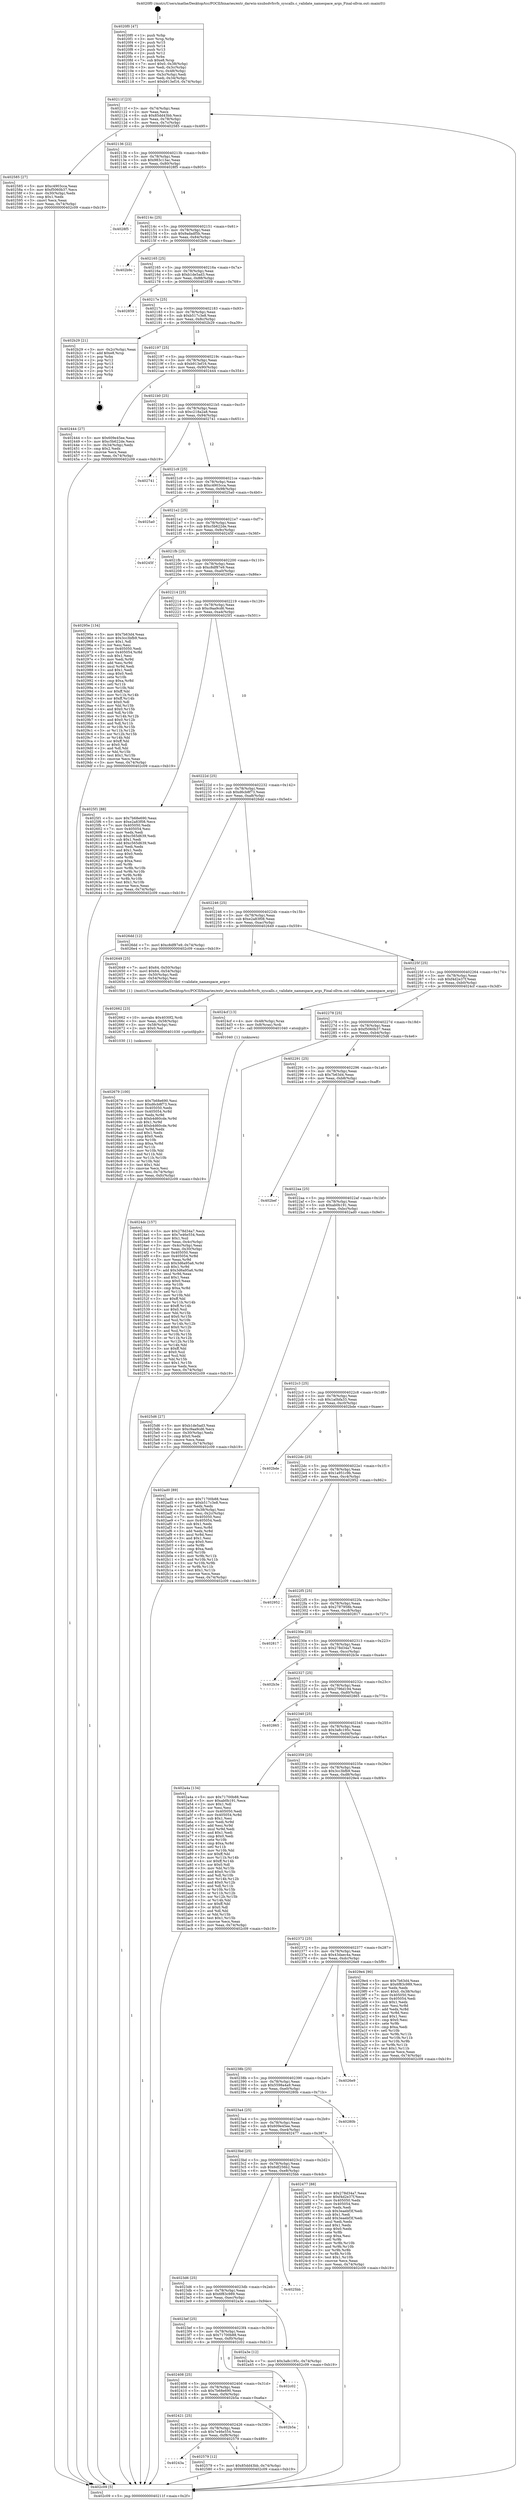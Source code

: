 digraph "0x4020f0" {
  label = "0x4020f0 (/mnt/c/Users/mathe/Desktop/tcc/POCII/binaries/extr_darwin-xnubsdvfsvfs_syscalls.c_validate_namespace_args_Final-ollvm.out::main(0))"
  labelloc = "t"
  node[shape=record]

  Entry [label="",width=0.3,height=0.3,shape=circle,fillcolor=black,style=filled]
  "0x40211f" [label="{
     0x40211f [23]\l
     | [instrs]\l
     &nbsp;&nbsp;0x40211f \<+3\>: mov -0x74(%rbp),%eax\l
     &nbsp;&nbsp;0x402122 \<+2\>: mov %eax,%ecx\l
     &nbsp;&nbsp;0x402124 \<+6\>: sub $0x85dd43bb,%ecx\l
     &nbsp;&nbsp;0x40212a \<+3\>: mov %eax,-0x78(%rbp)\l
     &nbsp;&nbsp;0x40212d \<+3\>: mov %ecx,-0x7c(%rbp)\l
     &nbsp;&nbsp;0x402130 \<+6\>: je 0000000000402585 \<main+0x495\>\l
  }"]
  "0x402585" [label="{
     0x402585 [27]\l
     | [instrs]\l
     &nbsp;&nbsp;0x402585 \<+5\>: mov $0xc4903cca,%eax\l
     &nbsp;&nbsp;0x40258a \<+5\>: mov $0xf5060b37,%ecx\l
     &nbsp;&nbsp;0x40258f \<+3\>: mov -0x30(%rbp),%edx\l
     &nbsp;&nbsp;0x402592 \<+3\>: cmp $0x1,%edx\l
     &nbsp;&nbsp;0x402595 \<+3\>: cmovl %ecx,%eax\l
     &nbsp;&nbsp;0x402598 \<+3\>: mov %eax,-0x74(%rbp)\l
     &nbsp;&nbsp;0x40259b \<+5\>: jmp 0000000000402c09 \<main+0xb19\>\l
  }"]
  "0x402136" [label="{
     0x402136 [22]\l
     | [instrs]\l
     &nbsp;&nbsp;0x402136 \<+5\>: jmp 000000000040213b \<main+0x4b\>\l
     &nbsp;&nbsp;0x40213b \<+3\>: mov -0x78(%rbp),%eax\l
     &nbsp;&nbsp;0x40213e \<+5\>: sub $0x983c13ac,%eax\l
     &nbsp;&nbsp;0x402143 \<+3\>: mov %eax,-0x80(%rbp)\l
     &nbsp;&nbsp;0x402146 \<+6\>: je 00000000004028f5 \<main+0x805\>\l
  }"]
  Exit [label="",width=0.3,height=0.3,shape=circle,fillcolor=black,style=filled,peripheries=2]
  "0x4028f5" [label="{
     0x4028f5\l
  }", style=dashed]
  "0x40214c" [label="{
     0x40214c [25]\l
     | [instrs]\l
     &nbsp;&nbsp;0x40214c \<+5\>: jmp 0000000000402151 \<main+0x61\>\l
     &nbsp;&nbsp;0x402151 \<+3\>: mov -0x78(%rbp),%eax\l
     &nbsp;&nbsp;0x402154 \<+5\>: sub $0x9adadf5b,%eax\l
     &nbsp;&nbsp;0x402159 \<+6\>: mov %eax,-0x84(%rbp)\l
     &nbsp;&nbsp;0x40215f \<+6\>: je 0000000000402b9c \<main+0xaac\>\l
  }"]
  "0x402679" [label="{
     0x402679 [100]\l
     | [instrs]\l
     &nbsp;&nbsp;0x402679 \<+5\>: mov $0x7b68e690,%esi\l
     &nbsp;&nbsp;0x40267e \<+5\>: mov $0xd6cb8f73,%ecx\l
     &nbsp;&nbsp;0x402683 \<+7\>: mov 0x405050,%edx\l
     &nbsp;&nbsp;0x40268a \<+8\>: mov 0x405054,%r8d\l
     &nbsp;&nbsp;0x402692 \<+3\>: mov %edx,%r9d\l
     &nbsp;&nbsp;0x402695 \<+7\>: sub $0xb4d60cde,%r9d\l
     &nbsp;&nbsp;0x40269c \<+4\>: sub $0x1,%r9d\l
     &nbsp;&nbsp;0x4026a0 \<+7\>: add $0xb4d60cde,%r9d\l
     &nbsp;&nbsp;0x4026a7 \<+4\>: imul %r9d,%edx\l
     &nbsp;&nbsp;0x4026ab \<+3\>: and $0x1,%edx\l
     &nbsp;&nbsp;0x4026ae \<+3\>: cmp $0x0,%edx\l
     &nbsp;&nbsp;0x4026b1 \<+4\>: sete %r10b\l
     &nbsp;&nbsp;0x4026b5 \<+4\>: cmp $0xa,%r8d\l
     &nbsp;&nbsp;0x4026b9 \<+4\>: setl %r11b\l
     &nbsp;&nbsp;0x4026bd \<+3\>: mov %r10b,%bl\l
     &nbsp;&nbsp;0x4026c0 \<+3\>: and %r11b,%bl\l
     &nbsp;&nbsp;0x4026c3 \<+3\>: xor %r11b,%r10b\l
     &nbsp;&nbsp;0x4026c6 \<+3\>: or %r10b,%bl\l
     &nbsp;&nbsp;0x4026c9 \<+3\>: test $0x1,%bl\l
     &nbsp;&nbsp;0x4026cc \<+3\>: cmovne %ecx,%esi\l
     &nbsp;&nbsp;0x4026cf \<+3\>: mov %esi,-0x74(%rbp)\l
     &nbsp;&nbsp;0x4026d2 \<+6\>: mov %eax,-0xfc(%rbp)\l
     &nbsp;&nbsp;0x4026d8 \<+5\>: jmp 0000000000402c09 \<main+0xb19\>\l
  }"]
  "0x402b9c" [label="{
     0x402b9c\l
  }", style=dashed]
  "0x402165" [label="{
     0x402165 [25]\l
     | [instrs]\l
     &nbsp;&nbsp;0x402165 \<+5\>: jmp 000000000040216a \<main+0x7a\>\l
     &nbsp;&nbsp;0x40216a \<+3\>: mov -0x78(%rbp),%eax\l
     &nbsp;&nbsp;0x40216d \<+5\>: sub $0xb1de5ad3,%eax\l
     &nbsp;&nbsp;0x402172 \<+6\>: mov %eax,-0x88(%rbp)\l
     &nbsp;&nbsp;0x402178 \<+6\>: je 0000000000402859 \<main+0x769\>\l
  }"]
  "0x402662" [label="{
     0x402662 [23]\l
     | [instrs]\l
     &nbsp;&nbsp;0x402662 \<+10\>: movabs $0x4030f2,%rdi\l
     &nbsp;&nbsp;0x40266c \<+3\>: mov %eax,-0x58(%rbp)\l
     &nbsp;&nbsp;0x40266f \<+3\>: mov -0x58(%rbp),%esi\l
     &nbsp;&nbsp;0x402672 \<+2\>: mov $0x0,%al\l
     &nbsp;&nbsp;0x402674 \<+5\>: call 0000000000401030 \<printf@plt\>\l
     | [calls]\l
     &nbsp;&nbsp;0x401030 \{1\} (unknown)\l
  }"]
  "0x402859" [label="{
     0x402859\l
  }", style=dashed]
  "0x40217e" [label="{
     0x40217e [25]\l
     | [instrs]\l
     &nbsp;&nbsp;0x40217e \<+5\>: jmp 0000000000402183 \<main+0x93\>\l
     &nbsp;&nbsp;0x402183 \<+3\>: mov -0x78(%rbp),%eax\l
     &nbsp;&nbsp;0x402186 \<+5\>: sub $0xb517c3e8,%eax\l
     &nbsp;&nbsp;0x40218b \<+6\>: mov %eax,-0x8c(%rbp)\l
     &nbsp;&nbsp;0x402191 \<+6\>: je 0000000000402b29 \<main+0xa39\>\l
  }"]
  "0x40243a" [label="{
     0x40243a\l
  }", style=dashed]
  "0x402b29" [label="{
     0x402b29 [21]\l
     | [instrs]\l
     &nbsp;&nbsp;0x402b29 \<+3\>: mov -0x2c(%rbp),%eax\l
     &nbsp;&nbsp;0x402b2c \<+7\>: add $0xe8,%rsp\l
     &nbsp;&nbsp;0x402b33 \<+1\>: pop %rbx\l
     &nbsp;&nbsp;0x402b34 \<+2\>: pop %r12\l
     &nbsp;&nbsp;0x402b36 \<+2\>: pop %r13\l
     &nbsp;&nbsp;0x402b38 \<+2\>: pop %r14\l
     &nbsp;&nbsp;0x402b3a \<+2\>: pop %r15\l
     &nbsp;&nbsp;0x402b3c \<+1\>: pop %rbp\l
     &nbsp;&nbsp;0x402b3d \<+1\>: ret\l
  }"]
  "0x402197" [label="{
     0x402197 [25]\l
     | [instrs]\l
     &nbsp;&nbsp;0x402197 \<+5\>: jmp 000000000040219c \<main+0xac\>\l
     &nbsp;&nbsp;0x40219c \<+3\>: mov -0x78(%rbp),%eax\l
     &nbsp;&nbsp;0x40219f \<+5\>: sub $0xb913ef16,%eax\l
     &nbsp;&nbsp;0x4021a4 \<+6\>: mov %eax,-0x90(%rbp)\l
     &nbsp;&nbsp;0x4021aa \<+6\>: je 0000000000402444 \<main+0x354\>\l
  }"]
  "0x402579" [label="{
     0x402579 [12]\l
     | [instrs]\l
     &nbsp;&nbsp;0x402579 \<+7\>: movl $0x85dd43bb,-0x74(%rbp)\l
     &nbsp;&nbsp;0x402580 \<+5\>: jmp 0000000000402c09 \<main+0xb19\>\l
  }"]
  "0x402444" [label="{
     0x402444 [27]\l
     | [instrs]\l
     &nbsp;&nbsp;0x402444 \<+5\>: mov $0x609e45ee,%eax\l
     &nbsp;&nbsp;0x402449 \<+5\>: mov $0xc5b622de,%ecx\l
     &nbsp;&nbsp;0x40244e \<+3\>: mov -0x34(%rbp),%edx\l
     &nbsp;&nbsp;0x402451 \<+3\>: cmp $0x2,%edx\l
     &nbsp;&nbsp;0x402454 \<+3\>: cmovne %ecx,%eax\l
     &nbsp;&nbsp;0x402457 \<+3\>: mov %eax,-0x74(%rbp)\l
     &nbsp;&nbsp;0x40245a \<+5\>: jmp 0000000000402c09 \<main+0xb19\>\l
  }"]
  "0x4021b0" [label="{
     0x4021b0 [25]\l
     | [instrs]\l
     &nbsp;&nbsp;0x4021b0 \<+5\>: jmp 00000000004021b5 \<main+0xc5\>\l
     &nbsp;&nbsp;0x4021b5 \<+3\>: mov -0x78(%rbp),%eax\l
     &nbsp;&nbsp;0x4021b8 \<+5\>: sub $0xc218a2a8,%eax\l
     &nbsp;&nbsp;0x4021bd \<+6\>: mov %eax,-0x94(%rbp)\l
     &nbsp;&nbsp;0x4021c3 \<+6\>: je 0000000000402741 \<main+0x651\>\l
  }"]
  "0x402c09" [label="{
     0x402c09 [5]\l
     | [instrs]\l
     &nbsp;&nbsp;0x402c09 \<+5\>: jmp 000000000040211f \<main+0x2f\>\l
  }"]
  "0x4020f0" [label="{
     0x4020f0 [47]\l
     | [instrs]\l
     &nbsp;&nbsp;0x4020f0 \<+1\>: push %rbp\l
     &nbsp;&nbsp;0x4020f1 \<+3\>: mov %rsp,%rbp\l
     &nbsp;&nbsp;0x4020f4 \<+2\>: push %r15\l
     &nbsp;&nbsp;0x4020f6 \<+2\>: push %r14\l
     &nbsp;&nbsp;0x4020f8 \<+2\>: push %r13\l
     &nbsp;&nbsp;0x4020fa \<+2\>: push %r12\l
     &nbsp;&nbsp;0x4020fc \<+1\>: push %rbx\l
     &nbsp;&nbsp;0x4020fd \<+7\>: sub $0xe8,%rsp\l
     &nbsp;&nbsp;0x402104 \<+7\>: movl $0x0,-0x38(%rbp)\l
     &nbsp;&nbsp;0x40210b \<+3\>: mov %edi,-0x3c(%rbp)\l
     &nbsp;&nbsp;0x40210e \<+4\>: mov %rsi,-0x48(%rbp)\l
     &nbsp;&nbsp;0x402112 \<+3\>: mov -0x3c(%rbp),%edi\l
     &nbsp;&nbsp;0x402115 \<+3\>: mov %edi,-0x34(%rbp)\l
     &nbsp;&nbsp;0x402118 \<+7\>: movl $0xb913ef16,-0x74(%rbp)\l
  }"]
  "0x402421" [label="{
     0x402421 [25]\l
     | [instrs]\l
     &nbsp;&nbsp;0x402421 \<+5\>: jmp 0000000000402426 \<main+0x336\>\l
     &nbsp;&nbsp;0x402426 \<+3\>: mov -0x78(%rbp),%eax\l
     &nbsp;&nbsp;0x402429 \<+5\>: sub $0x7e46e554,%eax\l
     &nbsp;&nbsp;0x40242e \<+6\>: mov %eax,-0xf8(%rbp)\l
     &nbsp;&nbsp;0x402434 \<+6\>: je 0000000000402579 \<main+0x489\>\l
  }"]
  "0x402741" [label="{
     0x402741\l
  }", style=dashed]
  "0x4021c9" [label="{
     0x4021c9 [25]\l
     | [instrs]\l
     &nbsp;&nbsp;0x4021c9 \<+5\>: jmp 00000000004021ce \<main+0xde\>\l
     &nbsp;&nbsp;0x4021ce \<+3\>: mov -0x78(%rbp),%eax\l
     &nbsp;&nbsp;0x4021d1 \<+5\>: sub $0xc4903cca,%eax\l
     &nbsp;&nbsp;0x4021d6 \<+6\>: mov %eax,-0x98(%rbp)\l
     &nbsp;&nbsp;0x4021dc \<+6\>: je 00000000004025a0 \<main+0x4b0\>\l
  }"]
  "0x402b5a" [label="{
     0x402b5a\l
  }", style=dashed]
  "0x4025a0" [label="{
     0x4025a0\l
  }", style=dashed]
  "0x4021e2" [label="{
     0x4021e2 [25]\l
     | [instrs]\l
     &nbsp;&nbsp;0x4021e2 \<+5\>: jmp 00000000004021e7 \<main+0xf7\>\l
     &nbsp;&nbsp;0x4021e7 \<+3\>: mov -0x78(%rbp),%eax\l
     &nbsp;&nbsp;0x4021ea \<+5\>: sub $0xc5b622de,%eax\l
     &nbsp;&nbsp;0x4021ef \<+6\>: mov %eax,-0x9c(%rbp)\l
     &nbsp;&nbsp;0x4021f5 \<+6\>: je 000000000040245f \<main+0x36f\>\l
  }"]
  "0x402408" [label="{
     0x402408 [25]\l
     | [instrs]\l
     &nbsp;&nbsp;0x402408 \<+5\>: jmp 000000000040240d \<main+0x31d\>\l
     &nbsp;&nbsp;0x40240d \<+3\>: mov -0x78(%rbp),%eax\l
     &nbsp;&nbsp;0x402410 \<+5\>: sub $0x7b68e690,%eax\l
     &nbsp;&nbsp;0x402415 \<+6\>: mov %eax,-0xf4(%rbp)\l
     &nbsp;&nbsp;0x40241b \<+6\>: je 0000000000402b5a \<main+0xa6a\>\l
  }"]
  "0x40245f" [label="{
     0x40245f\l
  }", style=dashed]
  "0x4021fb" [label="{
     0x4021fb [25]\l
     | [instrs]\l
     &nbsp;&nbsp;0x4021fb \<+5\>: jmp 0000000000402200 \<main+0x110\>\l
     &nbsp;&nbsp;0x402200 \<+3\>: mov -0x78(%rbp),%eax\l
     &nbsp;&nbsp;0x402203 \<+5\>: sub $0xc8df87e9,%eax\l
     &nbsp;&nbsp;0x402208 \<+6\>: mov %eax,-0xa0(%rbp)\l
     &nbsp;&nbsp;0x40220e \<+6\>: je 000000000040295e \<main+0x86e\>\l
  }"]
  "0x402c02" [label="{
     0x402c02\l
  }", style=dashed]
  "0x40295e" [label="{
     0x40295e [134]\l
     | [instrs]\l
     &nbsp;&nbsp;0x40295e \<+5\>: mov $0x7b63d4,%eax\l
     &nbsp;&nbsp;0x402963 \<+5\>: mov $0x3cc3bfb9,%ecx\l
     &nbsp;&nbsp;0x402968 \<+2\>: mov $0x1,%dl\l
     &nbsp;&nbsp;0x40296a \<+2\>: xor %esi,%esi\l
     &nbsp;&nbsp;0x40296c \<+7\>: mov 0x405050,%edi\l
     &nbsp;&nbsp;0x402973 \<+8\>: mov 0x405054,%r8d\l
     &nbsp;&nbsp;0x40297b \<+3\>: sub $0x1,%esi\l
     &nbsp;&nbsp;0x40297e \<+3\>: mov %edi,%r9d\l
     &nbsp;&nbsp;0x402981 \<+3\>: add %esi,%r9d\l
     &nbsp;&nbsp;0x402984 \<+4\>: imul %r9d,%edi\l
     &nbsp;&nbsp;0x402988 \<+3\>: and $0x1,%edi\l
     &nbsp;&nbsp;0x40298b \<+3\>: cmp $0x0,%edi\l
     &nbsp;&nbsp;0x40298e \<+4\>: sete %r10b\l
     &nbsp;&nbsp;0x402992 \<+4\>: cmp $0xa,%r8d\l
     &nbsp;&nbsp;0x402996 \<+4\>: setl %r11b\l
     &nbsp;&nbsp;0x40299a \<+3\>: mov %r10b,%bl\l
     &nbsp;&nbsp;0x40299d \<+3\>: xor $0xff,%bl\l
     &nbsp;&nbsp;0x4029a0 \<+3\>: mov %r11b,%r14b\l
     &nbsp;&nbsp;0x4029a3 \<+4\>: xor $0xff,%r14b\l
     &nbsp;&nbsp;0x4029a7 \<+3\>: xor $0x0,%dl\l
     &nbsp;&nbsp;0x4029aa \<+3\>: mov %bl,%r15b\l
     &nbsp;&nbsp;0x4029ad \<+4\>: and $0x0,%r15b\l
     &nbsp;&nbsp;0x4029b1 \<+3\>: and %dl,%r10b\l
     &nbsp;&nbsp;0x4029b4 \<+3\>: mov %r14b,%r12b\l
     &nbsp;&nbsp;0x4029b7 \<+4\>: and $0x0,%r12b\l
     &nbsp;&nbsp;0x4029bb \<+3\>: and %dl,%r11b\l
     &nbsp;&nbsp;0x4029be \<+3\>: or %r10b,%r15b\l
     &nbsp;&nbsp;0x4029c1 \<+3\>: or %r11b,%r12b\l
     &nbsp;&nbsp;0x4029c4 \<+3\>: xor %r12b,%r15b\l
     &nbsp;&nbsp;0x4029c7 \<+3\>: or %r14b,%bl\l
     &nbsp;&nbsp;0x4029ca \<+3\>: xor $0xff,%bl\l
     &nbsp;&nbsp;0x4029cd \<+3\>: or $0x0,%dl\l
     &nbsp;&nbsp;0x4029d0 \<+2\>: and %dl,%bl\l
     &nbsp;&nbsp;0x4029d2 \<+3\>: or %bl,%r15b\l
     &nbsp;&nbsp;0x4029d5 \<+4\>: test $0x1,%r15b\l
     &nbsp;&nbsp;0x4029d9 \<+3\>: cmovne %ecx,%eax\l
     &nbsp;&nbsp;0x4029dc \<+3\>: mov %eax,-0x74(%rbp)\l
     &nbsp;&nbsp;0x4029df \<+5\>: jmp 0000000000402c09 \<main+0xb19\>\l
  }"]
  "0x402214" [label="{
     0x402214 [25]\l
     | [instrs]\l
     &nbsp;&nbsp;0x402214 \<+5\>: jmp 0000000000402219 \<main+0x129\>\l
     &nbsp;&nbsp;0x402219 \<+3\>: mov -0x78(%rbp),%eax\l
     &nbsp;&nbsp;0x40221c \<+5\>: sub $0xc9aa9cd6,%eax\l
     &nbsp;&nbsp;0x402221 \<+6\>: mov %eax,-0xa4(%rbp)\l
     &nbsp;&nbsp;0x402227 \<+6\>: je 00000000004025f1 \<main+0x501\>\l
  }"]
  "0x4023ef" [label="{
     0x4023ef [25]\l
     | [instrs]\l
     &nbsp;&nbsp;0x4023ef \<+5\>: jmp 00000000004023f4 \<main+0x304\>\l
     &nbsp;&nbsp;0x4023f4 \<+3\>: mov -0x78(%rbp),%eax\l
     &nbsp;&nbsp;0x4023f7 \<+5\>: sub $0x71700b88,%eax\l
     &nbsp;&nbsp;0x4023fc \<+6\>: mov %eax,-0xf0(%rbp)\l
     &nbsp;&nbsp;0x402402 \<+6\>: je 0000000000402c02 \<main+0xb12\>\l
  }"]
  "0x4025f1" [label="{
     0x4025f1 [88]\l
     | [instrs]\l
     &nbsp;&nbsp;0x4025f1 \<+5\>: mov $0x7b68e690,%eax\l
     &nbsp;&nbsp;0x4025f6 \<+5\>: mov $0xe2a83f08,%ecx\l
     &nbsp;&nbsp;0x4025fb \<+7\>: mov 0x405050,%edx\l
     &nbsp;&nbsp;0x402602 \<+7\>: mov 0x405054,%esi\l
     &nbsp;&nbsp;0x402609 \<+2\>: mov %edx,%edi\l
     &nbsp;&nbsp;0x40260b \<+6\>: sub $0xc565d639,%edi\l
     &nbsp;&nbsp;0x402611 \<+3\>: sub $0x1,%edi\l
     &nbsp;&nbsp;0x402614 \<+6\>: add $0xc565d639,%edi\l
     &nbsp;&nbsp;0x40261a \<+3\>: imul %edi,%edx\l
     &nbsp;&nbsp;0x40261d \<+3\>: and $0x1,%edx\l
     &nbsp;&nbsp;0x402620 \<+3\>: cmp $0x0,%edx\l
     &nbsp;&nbsp;0x402623 \<+4\>: sete %r8b\l
     &nbsp;&nbsp;0x402627 \<+3\>: cmp $0xa,%esi\l
     &nbsp;&nbsp;0x40262a \<+4\>: setl %r9b\l
     &nbsp;&nbsp;0x40262e \<+3\>: mov %r8b,%r10b\l
     &nbsp;&nbsp;0x402631 \<+3\>: and %r9b,%r10b\l
     &nbsp;&nbsp;0x402634 \<+3\>: xor %r9b,%r8b\l
     &nbsp;&nbsp;0x402637 \<+3\>: or %r8b,%r10b\l
     &nbsp;&nbsp;0x40263a \<+4\>: test $0x1,%r10b\l
     &nbsp;&nbsp;0x40263e \<+3\>: cmovne %ecx,%eax\l
     &nbsp;&nbsp;0x402641 \<+3\>: mov %eax,-0x74(%rbp)\l
     &nbsp;&nbsp;0x402644 \<+5\>: jmp 0000000000402c09 \<main+0xb19\>\l
  }"]
  "0x40222d" [label="{
     0x40222d [25]\l
     | [instrs]\l
     &nbsp;&nbsp;0x40222d \<+5\>: jmp 0000000000402232 \<main+0x142\>\l
     &nbsp;&nbsp;0x402232 \<+3\>: mov -0x78(%rbp),%eax\l
     &nbsp;&nbsp;0x402235 \<+5\>: sub $0xd6cb8f73,%eax\l
     &nbsp;&nbsp;0x40223a \<+6\>: mov %eax,-0xa8(%rbp)\l
     &nbsp;&nbsp;0x402240 \<+6\>: je 00000000004026dd \<main+0x5ed\>\l
  }"]
  "0x402a3e" [label="{
     0x402a3e [12]\l
     | [instrs]\l
     &nbsp;&nbsp;0x402a3e \<+7\>: movl $0x3a8c195c,-0x74(%rbp)\l
     &nbsp;&nbsp;0x402a45 \<+5\>: jmp 0000000000402c09 \<main+0xb19\>\l
  }"]
  "0x4026dd" [label="{
     0x4026dd [12]\l
     | [instrs]\l
     &nbsp;&nbsp;0x4026dd \<+7\>: movl $0xc8df87e9,-0x74(%rbp)\l
     &nbsp;&nbsp;0x4026e4 \<+5\>: jmp 0000000000402c09 \<main+0xb19\>\l
  }"]
  "0x402246" [label="{
     0x402246 [25]\l
     | [instrs]\l
     &nbsp;&nbsp;0x402246 \<+5\>: jmp 000000000040224b \<main+0x15b\>\l
     &nbsp;&nbsp;0x40224b \<+3\>: mov -0x78(%rbp),%eax\l
     &nbsp;&nbsp;0x40224e \<+5\>: sub $0xe2a83f08,%eax\l
     &nbsp;&nbsp;0x402253 \<+6\>: mov %eax,-0xac(%rbp)\l
     &nbsp;&nbsp;0x402259 \<+6\>: je 0000000000402649 \<main+0x559\>\l
  }"]
  "0x4023d6" [label="{
     0x4023d6 [25]\l
     | [instrs]\l
     &nbsp;&nbsp;0x4023d6 \<+5\>: jmp 00000000004023db \<main+0x2eb\>\l
     &nbsp;&nbsp;0x4023db \<+3\>: mov -0x78(%rbp),%eax\l
     &nbsp;&nbsp;0x4023de \<+5\>: sub $0x6f83c989,%eax\l
     &nbsp;&nbsp;0x4023e3 \<+6\>: mov %eax,-0xec(%rbp)\l
     &nbsp;&nbsp;0x4023e9 \<+6\>: je 0000000000402a3e \<main+0x94e\>\l
  }"]
  "0x402649" [label="{
     0x402649 [25]\l
     | [instrs]\l
     &nbsp;&nbsp;0x402649 \<+7\>: movl $0x64,-0x50(%rbp)\l
     &nbsp;&nbsp;0x402650 \<+7\>: movl $0x64,-0x54(%rbp)\l
     &nbsp;&nbsp;0x402657 \<+3\>: mov -0x50(%rbp),%edi\l
     &nbsp;&nbsp;0x40265a \<+3\>: mov -0x54(%rbp),%esi\l
     &nbsp;&nbsp;0x40265d \<+5\>: call 00000000004015b0 \<validate_namespace_args\>\l
     | [calls]\l
     &nbsp;&nbsp;0x4015b0 \{1\} (/mnt/c/Users/mathe/Desktop/tcc/POCII/binaries/extr_darwin-xnubsdvfsvfs_syscalls.c_validate_namespace_args_Final-ollvm.out::validate_namespace_args)\l
  }"]
  "0x40225f" [label="{
     0x40225f [25]\l
     | [instrs]\l
     &nbsp;&nbsp;0x40225f \<+5\>: jmp 0000000000402264 \<main+0x174\>\l
     &nbsp;&nbsp;0x402264 \<+3\>: mov -0x78(%rbp),%eax\l
     &nbsp;&nbsp;0x402267 \<+5\>: sub $0xf4d2e37f,%eax\l
     &nbsp;&nbsp;0x40226c \<+6\>: mov %eax,-0xb0(%rbp)\l
     &nbsp;&nbsp;0x402272 \<+6\>: je 00000000004024cf \<main+0x3df\>\l
  }"]
  "0x4025bb" [label="{
     0x4025bb\l
  }", style=dashed]
  "0x4024cf" [label="{
     0x4024cf [13]\l
     | [instrs]\l
     &nbsp;&nbsp;0x4024cf \<+4\>: mov -0x48(%rbp),%rax\l
     &nbsp;&nbsp;0x4024d3 \<+4\>: mov 0x8(%rax),%rdi\l
     &nbsp;&nbsp;0x4024d7 \<+5\>: call 0000000000401040 \<atoi@plt\>\l
     | [calls]\l
     &nbsp;&nbsp;0x401040 \{1\} (unknown)\l
  }"]
  "0x402278" [label="{
     0x402278 [25]\l
     | [instrs]\l
     &nbsp;&nbsp;0x402278 \<+5\>: jmp 000000000040227d \<main+0x18d\>\l
     &nbsp;&nbsp;0x40227d \<+3\>: mov -0x78(%rbp),%eax\l
     &nbsp;&nbsp;0x402280 \<+5\>: sub $0xf5060b37,%eax\l
     &nbsp;&nbsp;0x402285 \<+6\>: mov %eax,-0xb4(%rbp)\l
     &nbsp;&nbsp;0x40228b \<+6\>: je 00000000004025d6 \<main+0x4e6\>\l
  }"]
  "0x4024dc" [label="{
     0x4024dc [157]\l
     | [instrs]\l
     &nbsp;&nbsp;0x4024dc \<+5\>: mov $0x278d34a7,%ecx\l
     &nbsp;&nbsp;0x4024e1 \<+5\>: mov $0x7e46e554,%edx\l
     &nbsp;&nbsp;0x4024e6 \<+3\>: mov $0x1,%sil\l
     &nbsp;&nbsp;0x4024e9 \<+3\>: mov %eax,-0x4c(%rbp)\l
     &nbsp;&nbsp;0x4024ec \<+3\>: mov -0x4c(%rbp),%eax\l
     &nbsp;&nbsp;0x4024ef \<+3\>: mov %eax,-0x30(%rbp)\l
     &nbsp;&nbsp;0x4024f2 \<+7\>: mov 0x405050,%eax\l
     &nbsp;&nbsp;0x4024f9 \<+8\>: mov 0x405054,%r8d\l
     &nbsp;&nbsp;0x402501 \<+3\>: mov %eax,%r9d\l
     &nbsp;&nbsp;0x402504 \<+7\>: sub $0x3d6a95a6,%r9d\l
     &nbsp;&nbsp;0x40250b \<+4\>: sub $0x1,%r9d\l
     &nbsp;&nbsp;0x40250f \<+7\>: add $0x3d6a95a6,%r9d\l
     &nbsp;&nbsp;0x402516 \<+4\>: imul %r9d,%eax\l
     &nbsp;&nbsp;0x40251a \<+3\>: and $0x1,%eax\l
     &nbsp;&nbsp;0x40251d \<+3\>: cmp $0x0,%eax\l
     &nbsp;&nbsp;0x402520 \<+4\>: sete %r10b\l
     &nbsp;&nbsp;0x402524 \<+4\>: cmp $0xa,%r8d\l
     &nbsp;&nbsp;0x402528 \<+4\>: setl %r11b\l
     &nbsp;&nbsp;0x40252c \<+3\>: mov %r10b,%bl\l
     &nbsp;&nbsp;0x40252f \<+3\>: xor $0xff,%bl\l
     &nbsp;&nbsp;0x402532 \<+3\>: mov %r11b,%r14b\l
     &nbsp;&nbsp;0x402535 \<+4\>: xor $0xff,%r14b\l
     &nbsp;&nbsp;0x402539 \<+4\>: xor $0x0,%sil\l
     &nbsp;&nbsp;0x40253d \<+3\>: mov %bl,%r15b\l
     &nbsp;&nbsp;0x402540 \<+4\>: and $0x0,%r15b\l
     &nbsp;&nbsp;0x402544 \<+3\>: and %sil,%r10b\l
     &nbsp;&nbsp;0x402547 \<+3\>: mov %r14b,%r12b\l
     &nbsp;&nbsp;0x40254a \<+4\>: and $0x0,%r12b\l
     &nbsp;&nbsp;0x40254e \<+3\>: and %sil,%r11b\l
     &nbsp;&nbsp;0x402551 \<+3\>: or %r10b,%r15b\l
     &nbsp;&nbsp;0x402554 \<+3\>: or %r11b,%r12b\l
     &nbsp;&nbsp;0x402557 \<+3\>: xor %r12b,%r15b\l
     &nbsp;&nbsp;0x40255a \<+3\>: or %r14b,%bl\l
     &nbsp;&nbsp;0x40255d \<+3\>: xor $0xff,%bl\l
     &nbsp;&nbsp;0x402560 \<+4\>: or $0x0,%sil\l
     &nbsp;&nbsp;0x402564 \<+3\>: and %sil,%bl\l
     &nbsp;&nbsp;0x402567 \<+3\>: or %bl,%r15b\l
     &nbsp;&nbsp;0x40256a \<+4\>: test $0x1,%r15b\l
     &nbsp;&nbsp;0x40256e \<+3\>: cmovne %edx,%ecx\l
     &nbsp;&nbsp;0x402571 \<+3\>: mov %ecx,-0x74(%rbp)\l
     &nbsp;&nbsp;0x402574 \<+5\>: jmp 0000000000402c09 \<main+0xb19\>\l
  }"]
  "0x4025d6" [label="{
     0x4025d6 [27]\l
     | [instrs]\l
     &nbsp;&nbsp;0x4025d6 \<+5\>: mov $0xb1de5ad3,%eax\l
     &nbsp;&nbsp;0x4025db \<+5\>: mov $0xc9aa9cd6,%ecx\l
     &nbsp;&nbsp;0x4025e0 \<+3\>: mov -0x30(%rbp),%edx\l
     &nbsp;&nbsp;0x4025e3 \<+3\>: cmp $0x0,%edx\l
     &nbsp;&nbsp;0x4025e6 \<+3\>: cmove %ecx,%eax\l
     &nbsp;&nbsp;0x4025e9 \<+3\>: mov %eax,-0x74(%rbp)\l
     &nbsp;&nbsp;0x4025ec \<+5\>: jmp 0000000000402c09 \<main+0xb19\>\l
  }"]
  "0x402291" [label="{
     0x402291 [25]\l
     | [instrs]\l
     &nbsp;&nbsp;0x402291 \<+5\>: jmp 0000000000402296 \<main+0x1a6\>\l
     &nbsp;&nbsp;0x402296 \<+3\>: mov -0x78(%rbp),%eax\l
     &nbsp;&nbsp;0x402299 \<+5\>: sub $0x7b63d4,%eax\l
     &nbsp;&nbsp;0x40229e \<+6\>: mov %eax,-0xb8(%rbp)\l
     &nbsp;&nbsp;0x4022a4 \<+6\>: je 0000000000402bef \<main+0xaff\>\l
  }"]
  "0x4023bd" [label="{
     0x4023bd [25]\l
     | [instrs]\l
     &nbsp;&nbsp;0x4023bd \<+5\>: jmp 00000000004023c2 \<main+0x2d2\>\l
     &nbsp;&nbsp;0x4023c2 \<+3\>: mov -0x78(%rbp),%eax\l
     &nbsp;&nbsp;0x4023c5 \<+5\>: sub $0x6df256b2,%eax\l
     &nbsp;&nbsp;0x4023ca \<+6\>: mov %eax,-0xe8(%rbp)\l
     &nbsp;&nbsp;0x4023d0 \<+6\>: je 00000000004025bb \<main+0x4cb\>\l
  }"]
  "0x402bef" [label="{
     0x402bef\l
  }", style=dashed]
  "0x4022aa" [label="{
     0x4022aa [25]\l
     | [instrs]\l
     &nbsp;&nbsp;0x4022aa \<+5\>: jmp 00000000004022af \<main+0x1bf\>\l
     &nbsp;&nbsp;0x4022af \<+3\>: mov -0x78(%rbp),%eax\l
     &nbsp;&nbsp;0x4022b2 \<+5\>: sub $0xab0b191,%eax\l
     &nbsp;&nbsp;0x4022b7 \<+6\>: mov %eax,-0xbc(%rbp)\l
     &nbsp;&nbsp;0x4022bd \<+6\>: je 0000000000402ad0 \<main+0x9e0\>\l
  }"]
  "0x402477" [label="{
     0x402477 [88]\l
     | [instrs]\l
     &nbsp;&nbsp;0x402477 \<+5\>: mov $0x278d34a7,%eax\l
     &nbsp;&nbsp;0x40247c \<+5\>: mov $0xf4d2e37f,%ecx\l
     &nbsp;&nbsp;0x402481 \<+7\>: mov 0x405050,%edx\l
     &nbsp;&nbsp;0x402488 \<+7\>: mov 0x405054,%esi\l
     &nbsp;&nbsp;0x40248f \<+2\>: mov %edx,%edi\l
     &nbsp;&nbsp;0x402491 \<+6\>: sub $0x3eaebf3f,%edi\l
     &nbsp;&nbsp;0x402497 \<+3\>: sub $0x1,%edi\l
     &nbsp;&nbsp;0x40249a \<+6\>: add $0x3eaebf3f,%edi\l
     &nbsp;&nbsp;0x4024a0 \<+3\>: imul %edi,%edx\l
     &nbsp;&nbsp;0x4024a3 \<+3\>: and $0x1,%edx\l
     &nbsp;&nbsp;0x4024a6 \<+3\>: cmp $0x0,%edx\l
     &nbsp;&nbsp;0x4024a9 \<+4\>: sete %r8b\l
     &nbsp;&nbsp;0x4024ad \<+3\>: cmp $0xa,%esi\l
     &nbsp;&nbsp;0x4024b0 \<+4\>: setl %r9b\l
     &nbsp;&nbsp;0x4024b4 \<+3\>: mov %r8b,%r10b\l
     &nbsp;&nbsp;0x4024b7 \<+3\>: and %r9b,%r10b\l
     &nbsp;&nbsp;0x4024ba \<+3\>: xor %r9b,%r8b\l
     &nbsp;&nbsp;0x4024bd \<+3\>: or %r8b,%r10b\l
     &nbsp;&nbsp;0x4024c0 \<+4\>: test $0x1,%r10b\l
     &nbsp;&nbsp;0x4024c4 \<+3\>: cmovne %ecx,%eax\l
     &nbsp;&nbsp;0x4024c7 \<+3\>: mov %eax,-0x74(%rbp)\l
     &nbsp;&nbsp;0x4024ca \<+5\>: jmp 0000000000402c09 \<main+0xb19\>\l
  }"]
  "0x402ad0" [label="{
     0x402ad0 [89]\l
     | [instrs]\l
     &nbsp;&nbsp;0x402ad0 \<+5\>: mov $0x71700b88,%eax\l
     &nbsp;&nbsp;0x402ad5 \<+5\>: mov $0xb517c3e8,%ecx\l
     &nbsp;&nbsp;0x402ada \<+2\>: xor %edx,%edx\l
     &nbsp;&nbsp;0x402adc \<+3\>: mov -0x38(%rbp),%esi\l
     &nbsp;&nbsp;0x402adf \<+3\>: mov %esi,-0x2c(%rbp)\l
     &nbsp;&nbsp;0x402ae2 \<+7\>: mov 0x405050,%esi\l
     &nbsp;&nbsp;0x402ae9 \<+7\>: mov 0x405054,%edi\l
     &nbsp;&nbsp;0x402af0 \<+3\>: sub $0x1,%edx\l
     &nbsp;&nbsp;0x402af3 \<+3\>: mov %esi,%r8d\l
     &nbsp;&nbsp;0x402af6 \<+3\>: add %edx,%r8d\l
     &nbsp;&nbsp;0x402af9 \<+4\>: imul %r8d,%esi\l
     &nbsp;&nbsp;0x402afd \<+3\>: and $0x1,%esi\l
     &nbsp;&nbsp;0x402b00 \<+3\>: cmp $0x0,%esi\l
     &nbsp;&nbsp;0x402b03 \<+4\>: sete %r9b\l
     &nbsp;&nbsp;0x402b07 \<+3\>: cmp $0xa,%edi\l
     &nbsp;&nbsp;0x402b0a \<+4\>: setl %r10b\l
     &nbsp;&nbsp;0x402b0e \<+3\>: mov %r9b,%r11b\l
     &nbsp;&nbsp;0x402b11 \<+3\>: and %r10b,%r11b\l
     &nbsp;&nbsp;0x402b14 \<+3\>: xor %r10b,%r9b\l
     &nbsp;&nbsp;0x402b17 \<+3\>: or %r9b,%r11b\l
     &nbsp;&nbsp;0x402b1a \<+4\>: test $0x1,%r11b\l
     &nbsp;&nbsp;0x402b1e \<+3\>: cmovne %ecx,%eax\l
     &nbsp;&nbsp;0x402b21 \<+3\>: mov %eax,-0x74(%rbp)\l
     &nbsp;&nbsp;0x402b24 \<+5\>: jmp 0000000000402c09 \<main+0xb19\>\l
  }"]
  "0x4022c3" [label="{
     0x4022c3 [25]\l
     | [instrs]\l
     &nbsp;&nbsp;0x4022c3 \<+5\>: jmp 00000000004022c8 \<main+0x1d8\>\l
     &nbsp;&nbsp;0x4022c8 \<+3\>: mov -0x78(%rbp),%eax\l
     &nbsp;&nbsp;0x4022cb \<+5\>: sub $0x1a0bfa33,%eax\l
     &nbsp;&nbsp;0x4022d0 \<+6\>: mov %eax,-0xc0(%rbp)\l
     &nbsp;&nbsp;0x4022d6 \<+6\>: je 0000000000402bde \<main+0xaee\>\l
  }"]
  "0x4023a4" [label="{
     0x4023a4 [25]\l
     | [instrs]\l
     &nbsp;&nbsp;0x4023a4 \<+5\>: jmp 00000000004023a9 \<main+0x2b9\>\l
     &nbsp;&nbsp;0x4023a9 \<+3\>: mov -0x78(%rbp),%eax\l
     &nbsp;&nbsp;0x4023ac \<+5\>: sub $0x609e45ee,%eax\l
     &nbsp;&nbsp;0x4023b1 \<+6\>: mov %eax,-0xe4(%rbp)\l
     &nbsp;&nbsp;0x4023b7 \<+6\>: je 0000000000402477 \<main+0x387\>\l
  }"]
  "0x402bde" [label="{
     0x402bde\l
  }", style=dashed]
  "0x4022dc" [label="{
     0x4022dc [25]\l
     | [instrs]\l
     &nbsp;&nbsp;0x4022dc \<+5\>: jmp 00000000004022e1 \<main+0x1f1\>\l
     &nbsp;&nbsp;0x4022e1 \<+3\>: mov -0x78(%rbp),%eax\l
     &nbsp;&nbsp;0x4022e4 \<+5\>: sub $0x1a951c9b,%eax\l
     &nbsp;&nbsp;0x4022e9 \<+6\>: mov %eax,-0xc4(%rbp)\l
     &nbsp;&nbsp;0x4022ef \<+6\>: je 0000000000402952 \<main+0x862\>\l
  }"]
  "0x40280b" [label="{
     0x40280b\l
  }", style=dashed]
  "0x402952" [label="{
     0x402952\l
  }", style=dashed]
  "0x4022f5" [label="{
     0x4022f5 [25]\l
     | [instrs]\l
     &nbsp;&nbsp;0x4022f5 \<+5\>: jmp 00000000004022fa \<main+0x20a\>\l
     &nbsp;&nbsp;0x4022fa \<+3\>: mov -0x78(%rbp),%eax\l
     &nbsp;&nbsp;0x4022fd \<+5\>: sub $0x2787958b,%eax\l
     &nbsp;&nbsp;0x402302 \<+6\>: mov %eax,-0xc8(%rbp)\l
     &nbsp;&nbsp;0x402308 \<+6\>: je 0000000000402817 \<main+0x727\>\l
  }"]
  "0x40238b" [label="{
     0x40238b [25]\l
     | [instrs]\l
     &nbsp;&nbsp;0x40238b \<+5\>: jmp 0000000000402390 \<main+0x2a0\>\l
     &nbsp;&nbsp;0x402390 \<+3\>: mov -0x78(%rbp),%eax\l
     &nbsp;&nbsp;0x402393 \<+5\>: sub $0x5598a4a9,%eax\l
     &nbsp;&nbsp;0x402398 \<+6\>: mov %eax,-0xe0(%rbp)\l
     &nbsp;&nbsp;0x40239e \<+6\>: je 000000000040280b \<main+0x71b\>\l
  }"]
  "0x402817" [label="{
     0x402817\l
  }", style=dashed]
  "0x40230e" [label="{
     0x40230e [25]\l
     | [instrs]\l
     &nbsp;&nbsp;0x40230e \<+5\>: jmp 0000000000402313 \<main+0x223\>\l
     &nbsp;&nbsp;0x402313 \<+3\>: mov -0x78(%rbp),%eax\l
     &nbsp;&nbsp;0x402316 \<+5\>: sub $0x278d34a7,%eax\l
     &nbsp;&nbsp;0x40231b \<+6\>: mov %eax,-0xcc(%rbp)\l
     &nbsp;&nbsp;0x402321 \<+6\>: je 0000000000402b3e \<main+0xa4e\>\l
  }"]
  "0x4026e9" [label="{
     0x4026e9\l
  }", style=dashed]
  "0x402b3e" [label="{
     0x402b3e\l
  }", style=dashed]
  "0x402327" [label="{
     0x402327 [25]\l
     | [instrs]\l
     &nbsp;&nbsp;0x402327 \<+5\>: jmp 000000000040232c \<main+0x23c\>\l
     &nbsp;&nbsp;0x40232c \<+3\>: mov -0x78(%rbp),%eax\l
     &nbsp;&nbsp;0x40232f \<+5\>: sub $0x2796d194,%eax\l
     &nbsp;&nbsp;0x402334 \<+6\>: mov %eax,-0xd0(%rbp)\l
     &nbsp;&nbsp;0x40233a \<+6\>: je 0000000000402865 \<main+0x775\>\l
  }"]
  "0x402372" [label="{
     0x402372 [25]\l
     | [instrs]\l
     &nbsp;&nbsp;0x402372 \<+5\>: jmp 0000000000402377 \<main+0x287\>\l
     &nbsp;&nbsp;0x402377 \<+3\>: mov -0x78(%rbp),%eax\l
     &nbsp;&nbsp;0x40237a \<+5\>: sub $0x43daec4a,%eax\l
     &nbsp;&nbsp;0x40237f \<+6\>: mov %eax,-0xdc(%rbp)\l
     &nbsp;&nbsp;0x402385 \<+6\>: je 00000000004026e9 \<main+0x5f9\>\l
  }"]
  "0x402865" [label="{
     0x402865\l
  }", style=dashed]
  "0x402340" [label="{
     0x402340 [25]\l
     | [instrs]\l
     &nbsp;&nbsp;0x402340 \<+5\>: jmp 0000000000402345 \<main+0x255\>\l
     &nbsp;&nbsp;0x402345 \<+3\>: mov -0x78(%rbp),%eax\l
     &nbsp;&nbsp;0x402348 \<+5\>: sub $0x3a8c195c,%eax\l
     &nbsp;&nbsp;0x40234d \<+6\>: mov %eax,-0xd4(%rbp)\l
     &nbsp;&nbsp;0x402353 \<+6\>: je 0000000000402a4a \<main+0x95a\>\l
  }"]
  "0x4029e4" [label="{
     0x4029e4 [90]\l
     | [instrs]\l
     &nbsp;&nbsp;0x4029e4 \<+5\>: mov $0x7b63d4,%eax\l
     &nbsp;&nbsp;0x4029e9 \<+5\>: mov $0x6f83c989,%ecx\l
     &nbsp;&nbsp;0x4029ee \<+2\>: xor %edx,%edx\l
     &nbsp;&nbsp;0x4029f0 \<+7\>: movl $0x0,-0x38(%rbp)\l
     &nbsp;&nbsp;0x4029f7 \<+7\>: mov 0x405050,%esi\l
     &nbsp;&nbsp;0x4029fe \<+7\>: mov 0x405054,%edi\l
     &nbsp;&nbsp;0x402a05 \<+3\>: sub $0x1,%edx\l
     &nbsp;&nbsp;0x402a08 \<+3\>: mov %esi,%r8d\l
     &nbsp;&nbsp;0x402a0b \<+3\>: add %edx,%r8d\l
     &nbsp;&nbsp;0x402a0e \<+4\>: imul %r8d,%esi\l
     &nbsp;&nbsp;0x402a12 \<+3\>: and $0x1,%esi\l
     &nbsp;&nbsp;0x402a15 \<+3\>: cmp $0x0,%esi\l
     &nbsp;&nbsp;0x402a18 \<+4\>: sete %r9b\l
     &nbsp;&nbsp;0x402a1c \<+3\>: cmp $0xa,%edi\l
     &nbsp;&nbsp;0x402a1f \<+4\>: setl %r10b\l
     &nbsp;&nbsp;0x402a23 \<+3\>: mov %r9b,%r11b\l
     &nbsp;&nbsp;0x402a26 \<+3\>: and %r10b,%r11b\l
     &nbsp;&nbsp;0x402a29 \<+3\>: xor %r10b,%r9b\l
     &nbsp;&nbsp;0x402a2c \<+3\>: or %r9b,%r11b\l
     &nbsp;&nbsp;0x402a2f \<+4\>: test $0x1,%r11b\l
     &nbsp;&nbsp;0x402a33 \<+3\>: cmovne %ecx,%eax\l
     &nbsp;&nbsp;0x402a36 \<+3\>: mov %eax,-0x74(%rbp)\l
     &nbsp;&nbsp;0x402a39 \<+5\>: jmp 0000000000402c09 \<main+0xb19\>\l
  }"]
  "0x402a4a" [label="{
     0x402a4a [134]\l
     | [instrs]\l
     &nbsp;&nbsp;0x402a4a \<+5\>: mov $0x71700b88,%eax\l
     &nbsp;&nbsp;0x402a4f \<+5\>: mov $0xab0b191,%ecx\l
     &nbsp;&nbsp;0x402a54 \<+2\>: mov $0x1,%dl\l
     &nbsp;&nbsp;0x402a56 \<+2\>: xor %esi,%esi\l
     &nbsp;&nbsp;0x402a58 \<+7\>: mov 0x405050,%edi\l
     &nbsp;&nbsp;0x402a5f \<+8\>: mov 0x405054,%r8d\l
     &nbsp;&nbsp;0x402a67 \<+3\>: sub $0x1,%esi\l
     &nbsp;&nbsp;0x402a6a \<+3\>: mov %edi,%r9d\l
     &nbsp;&nbsp;0x402a6d \<+3\>: add %esi,%r9d\l
     &nbsp;&nbsp;0x402a70 \<+4\>: imul %r9d,%edi\l
     &nbsp;&nbsp;0x402a74 \<+3\>: and $0x1,%edi\l
     &nbsp;&nbsp;0x402a77 \<+3\>: cmp $0x0,%edi\l
     &nbsp;&nbsp;0x402a7a \<+4\>: sete %r10b\l
     &nbsp;&nbsp;0x402a7e \<+4\>: cmp $0xa,%r8d\l
     &nbsp;&nbsp;0x402a82 \<+4\>: setl %r11b\l
     &nbsp;&nbsp;0x402a86 \<+3\>: mov %r10b,%bl\l
     &nbsp;&nbsp;0x402a89 \<+3\>: xor $0xff,%bl\l
     &nbsp;&nbsp;0x402a8c \<+3\>: mov %r11b,%r14b\l
     &nbsp;&nbsp;0x402a8f \<+4\>: xor $0xff,%r14b\l
     &nbsp;&nbsp;0x402a93 \<+3\>: xor $0x0,%dl\l
     &nbsp;&nbsp;0x402a96 \<+3\>: mov %bl,%r15b\l
     &nbsp;&nbsp;0x402a99 \<+4\>: and $0x0,%r15b\l
     &nbsp;&nbsp;0x402a9d \<+3\>: and %dl,%r10b\l
     &nbsp;&nbsp;0x402aa0 \<+3\>: mov %r14b,%r12b\l
     &nbsp;&nbsp;0x402aa3 \<+4\>: and $0x0,%r12b\l
     &nbsp;&nbsp;0x402aa7 \<+3\>: and %dl,%r11b\l
     &nbsp;&nbsp;0x402aaa \<+3\>: or %r10b,%r15b\l
     &nbsp;&nbsp;0x402aad \<+3\>: or %r11b,%r12b\l
     &nbsp;&nbsp;0x402ab0 \<+3\>: xor %r12b,%r15b\l
     &nbsp;&nbsp;0x402ab3 \<+3\>: or %r14b,%bl\l
     &nbsp;&nbsp;0x402ab6 \<+3\>: xor $0xff,%bl\l
     &nbsp;&nbsp;0x402ab9 \<+3\>: or $0x0,%dl\l
     &nbsp;&nbsp;0x402abc \<+2\>: and %dl,%bl\l
     &nbsp;&nbsp;0x402abe \<+3\>: or %bl,%r15b\l
     &nbsp;&nbsp;0x402ac1 \<+4\>: test $0x1,%r15b\l
     &nbsp;&nbsp;0x402ac5 \<+3\>: cmovne %ecx,%eax\l
     &nbsp;&nbsp;0x402ac8 \<+3\>: mov %eax,-0x74(%rbp)\l
     &nbsp;&nbsp;0x402acb \<+5\>: jmp 0000000000402c09 \<main+0xb19\>\l
  }"]
  "0x402359" [label="{
     0x402359 [25]\l
     | [instrs]\l
     &nbsp;&nbsp;0x402359 \<+5\>: jmp 000000000040235e \<main+0x26e\>\l
     &nbsp;&nbsp;0x40235e \<+3\>: mov -0x78(%rbp),%eax\l
     &nbsp;&nbsp;0x402361 \<+5\>: sub $0x3cc3bfb9,%eax\l
     &nbsp;&nbsp;0x402366 \<+6\>: mov %eax,-0xd8(%rbp)\l
     &nbsp;&nbsp;0x40236c \<+6\>: je 00000000004029e4 \<main+0x8f4\>\l
  }"]
  Entry -> "0x4020f0" [label=" 1"]
  "0x40211f" -> "0x402585" [label=" 1"]
  "0x40211f" -> "0x402136" [label=" 14"]
  "0x402b29" -> Exit [label=" 1"]
  "0x402136" -> "0x4028f5" [label=" 0"]
  "0x402136" -> "0x40214c" [label=" 14"]
  "0x402ad0" -> "0x402c09" [label=" 1"]
  "0x40214c" -> "0x402b9c" [label=" 0"]
  "0x40214c" -> "0x402165" [label=" 14"]
  "0x402a4a" -> "0x402c09" [label=" 1"]
  "0x402165" -> "0x402859" [label=" 0"]
  "0x402165" -> "0x40217e" [label=" 14"]
  "0x402a3e" -> "0x402c09" [label=" 1"]
  "0x40217e" -> "0x402b29" [label=" 1"]
  "0x40217e" -> "0x402197" [label=" 13"]
  "0x4029e4" -> "0x402c09" [label=" 1"]
  "0x402197" -> "0x402444" [label=" 1"]
  "0x402197" -> "0x4021b0" [label=" 12"]
  "0x402444" -> "0x402c09" [label=" 1"]
  "0x4020f0" -> "0x40211f" [label=" 1"]
  "0x402c09" -> "0x40211f" [label=" 14"]
  "0x40295e" -> "0x402c09" [label=" 1"]
  "0x4021b0" -> "0x402741" [label=" 0"]
  "0x4021b0" -> "0x4021c9" [label=" 12"]
  "0x402679" -> "0x402c09" [label=" 1"]
  "0x4021c9" -> "0x4025a0" [label=" 0"]
  "0x4021c9" -> "0x4021e2" [label=" 12"]
  "0x402662" -> "0x402679" [label=" 1"]
  "0x4021e2" -> "0x40245f" [label=" 0"]
  "0x4021e2" -> "0x4021fb" [label=" 12"]
  "0x4025f1" -> "0x402c09" [label=" 1"]
  "0x4021fb" -> "0x40295e" [label=" 1"]
  "0x4021fb" -> "0x402214" [label=" 11"]
  "0x4025d6" -> "0x402c09" [label=" 1"]
  "0x402214" -> "0x4025f1" [label=" 1"]
  "0x402214" -> "0x40222d" [label=" 10"]
  "0x402579" -> "0x402c09" [label=" 1"]
  "0x40222d" -> "0x4026dd" [label=" 1"]
  "0x40222d" -> "0x402246" [label=" 9"]
  "0x402421" -> "0x40243a" [label=" 0"]
  "0x402246" -> "0x402649" [label=" 1"]
  "0x402246" -> "0x40225f" [label=" 8"]
  "0x4026dd" -> "0x402c09" [label=" 1"]
  "0x40225f" -> "0x4024cf" [label=" 1"]
  "0x40225f" -> "0x402278" [label=" 7"]
  "0x402408" -> "0x402421" [label=" 1"]
  "0x402278" -> "0x4025d6" [label=" 1"]
  "0x402278" -> "0x402291" [label=" 6"]
  "0x402649" -> "0x402662" [label=" 1"]
  "0x402291" -> "0x402bef" [label=" 0"]
  "0x402291" -> "0x4022aa" [label=" 6"]
  "0x4023ef" -> "0x402408" [label=" 1"]
  "0x4022aa" -> "0x402ad0" [label=" 1"]
  "0x4022aa" -> "0x4022c3" [label=" 5"]
  "0x4023ef" -> "0x402c02" [label=" 0"]
  "0x4022c3" -> "0x402bde" [label=" 0"]
  "0x4022c3" -> "0x4022dc" [label=" 5"]
  "0x4023d6" -> "0x4023ef" [label=" 1"]
  "0x4022dc" -> "0x402952" [label=" 0"]
  "0x4022dc" -> "0x4022f5" [label=" 5"]
  "0x4023d6" -> "0x402a3e" [label=" 1"]
  "0x4022f5" -> "0x402817" [label=" 0"]
  "0x4022f5" -> "0x40230e" [label=" 5"]
  "0x4023bd" -> "0x4023d6" [label=" 2"]
  "0x40230e" -> "0x402b3e" [label=" 0"]
  "0x40230e" -> "0x402327" [label=" 5"]
  "0x4023bd" -> "0x4025bb" [label=" 0"]
  "0x402327" -> "0x402865" [label=" 0"]
  "0x402327" -> "0x402340" [label=" 5"]
  "0x4024dc" -> "0x402c09" [label=" 1"]
  "0x402340" -> "0x402a4a" [label=" 1"]
  "0x402340" -> "0x402359" [label=" 4"]
  "0x4024cf" -> "0x4024dc" [label=" 1"]
  "0x402359" -> "0x4029e4" [label=" 1"]
  "0x402359" -> "0x402372" [label=" 3"]
  "0x402408" -> "0x402b5a" [label=" 0"]
  "0x402372" -> "0x4026e9" [label=" 0"]
  "0x402372" -> "0x40238b" [label=" 3"]
  "0x402421" -> "0x402579" [label=" 1"]
  "0x40238b" -> "0x40280b" [label=" 0"]
  "0x40238b" -> "0x4023a4" [label=" 3"]
  "0x402585" -> "0x402c09" [label=" 1"]
  "0x4023a4" -> "0x402477" [label=" 1"]
  "0x4023a4" -> "0x4023bd" [label=" 2"]
  "0x402477" -> "0x402c09" [label=" 1"]
}
